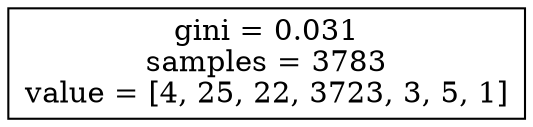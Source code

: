 digraph Tree {
node [shape=box] ;
0 [label="gini = 0.031\nsamples = 3783\nvalue = [4, 25, 22, 3723, 3, 5, 1]"] ;
}